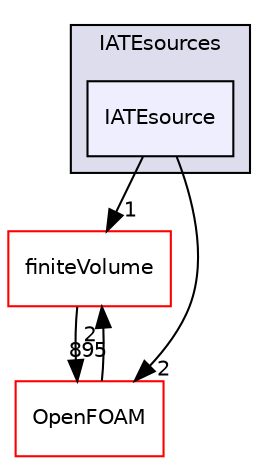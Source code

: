 digraph "src/phaseSystemModels/reactingEulerFoam/reactingTwoPhaseEulerFoam/twoPhaseSystem/diameterModels/IATE/IATEsources/IATEsource" {
  bgcolor=transparent;
  compound=true
  node [ fontsize="10", fontname="Helvetica"];
  edge [ labelfontsize="10", labelfontname="Helvetica"];
  subgraph clusterdir_78411669d47b5e19928eafa1c2794fe4 {
    graph [ bgcolor="#ddddee", pencolor="black", label="IATEsources" fontname="Helvetica", fontsize="10", URL="dir_78411669d47b5e19928eafa1c2794fe4.html"]
  dir_85f6e315bc6f9f8776c8d4a414c613a6 [shape=box, label="IATEsource", style="filled", fillcolor="#eeeeff", pencolor="black", URL="dir_85f6e315bc6f9f8776c8d4a414c613a6.html"];
  }
  dir_9bd15774b555cf7259a6fa18f99fe99b [shape=box label="finiteVolume" color="red" URL="dir_9bd15774b555cf7259a6fa18f99fe99b.html"];
  dir_c5473ff19b20e6ec4dfe5c310b3778a8 [shape=box label="OpenFOAM" color="red" URL="dir_c5473ff19b20e6ec4dfe5c310b3778a8.html"];
  dir_9bd15774b555cf7259a6fa18f99fe99b->dir_c5473ff19b20e6ec4dfe5c310b3778a8 [headlabel="895", labeldistance=1.5 headhref="dir_000814_002151.html"];
  dir_c5473ff19b20e6ec4dfe5c310b3778a8->dir_9bd15774b555cf7259a6fa18f99fe99b [headlabel="2", labeldistance=1.5 headhref="dir_002151_000814.html"];
  dir_85f6e315bc6f9f8776c8d4a414c613a6->dir_9bd15774b555cf7259a6fa18f99fe99b [headlabel="1", labeldistance=1.5 headhref="dir_003372_000814.html"];
  dir_85f6e315bc6f9f8776c8d4a414c613a6->dir_c5473ff19b20e6ec4dfe5c310b3778a8 [headlabel="2", labeldistance=1.5 headhref="dir_003372_002151.html"];
}
